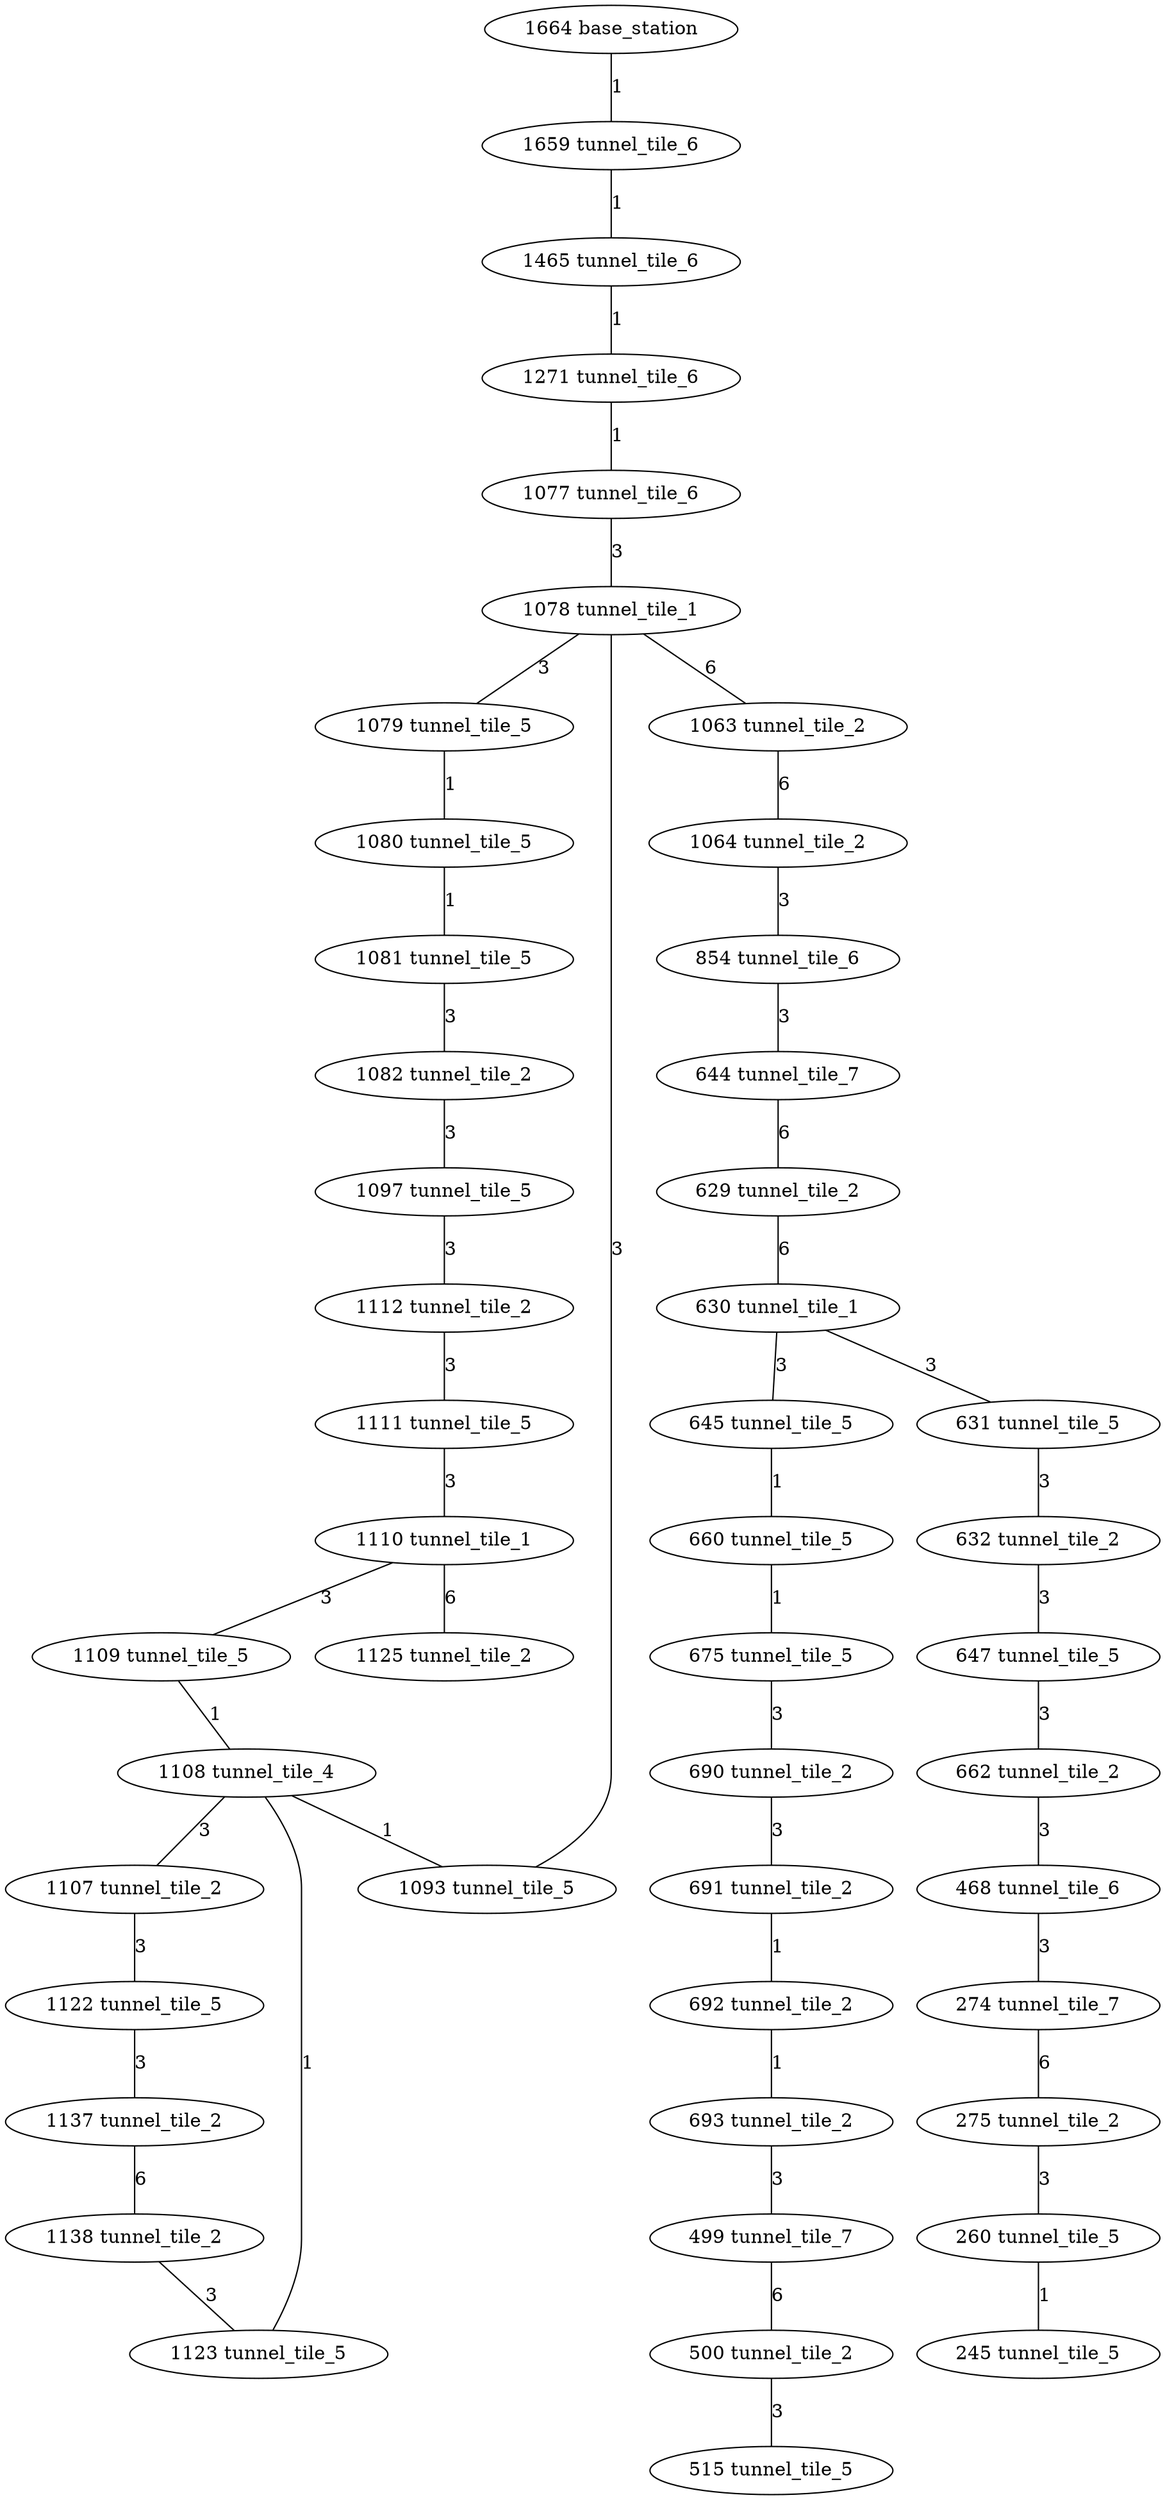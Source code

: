 
/* Visibility graph for tunnel_practice_1.world */

/* SubT tunnel parameters   */
/* <ATTRIBUTE> min_x -10.0  */
/* <ATTRIBUTE> max_x 290.0  */
/* <ATTRIBUTE> step_x 20.0  */
/* <ATTRIBUTE> min_y -130.0 */
/* <ATTRIBUTE> max_y 130.0  */
/* <ATTRIBUTE> step_y 20.0  */
/* <ATTRIBUTE> min_z -42.5  */
/* <ATTRIBUTE> max_z  2.5   */
/* <ATTRIBUTE> step_z 5     */

graph {
  /* Vertices */

  /* Base station */
  /* (-8,0,0) */
  1755 [label="1664 base_station"];
  
  /* (20,0,-5) */
  1659 [label="1659 tunnel_tile_6"];
  /* ((40,0,-10) */
  1465 [label="1465 tunnel_tile_6"];
  /* (60,0,-15) */
  1271 [label="1271 tunnel_tile_6"];
  /* (80,0,-20) */
  1077 [label="1077 tunnel_tile_6"];
  /* (100,0,-20) */
  1078 [label="1078 tunnel_tile_1"];
  /* (120,0,-20) */
  1079 [label="1079 tunnel_tile_5"];
  /* (140,0,-20) */
  1080 [label="1080 tunnel_tile_5"];
  /* (160,0,-20) */
  1081 [label="1081 tunnel_tile_5"];
  /* (180,0,-20) */
  1082 [label="1082 tunnel_tile_2"];
  /* (180,20,-20) */
  1097 [label="1097 tunnel_tile_5"];
  /* (180,40,-20) */
  1112 [label="1112 tunnel_tile_2"];
  /* (160,40,-20) */
  1111 [label="1111 tunnel_tile_5"];
  /* (140,40,-20) */
  1110 [label="1110 tunnel_tile_1"];
  /* ((120,40,-20) */
  1109 [label="1109 tunnel_tile_5"];
  
  /* (100,40,-20) */
  1108 [label="1108 tunnel_tile_4"];
  
  /* (80,40,-20) */
  1107  [label="1107 tunnel_tile_2"];
  /* (80,60,-20) */
  1122 [label="1122 tunnel_tile_5"];
  /* (80,80,-20) */
  1137 [label="1137 tunnel_tile_2"];
  /* (100,80,-20) */
  1138 [label="1138 tunnel_tile_2"];
  /* (100,60,-20) */
  1123 [label="1123 tunnel_tile_5"];
  /* (100,20,-20) */
  1093 [label="1093 tunnel_tile_5"];
  /* (140,60,-20) */
  1125 [label="1125 tunnel_tile_2"];
  /* (100,-20,-20) */
  1063 [label="1063 tunnel_tile_2"];
  /* (120,-20,-20) */
  1064 [label="1064 tunnel_tile_2"];
  /* (120,-40,-25) */
  854 [label="854 tunnel_tile_6"];
  /* (120,-60,-30) */
  644 [label="644 tunnel_tile_7"];
  /* (120,-80,-30) */
  629 [label="629 tunnel_tile_2"];
  /* (140,-80,-30) */
  630 [label="630 tunnel_tile_1"];
  /* (140,-60,-30) */
  645 [label="645 tunnel_tile_5"];
  /* (140,-40,-30) */
  660 [label="660 tunnel_tile_5"];
  /* (140,-20,-30) */
  675 [label="675 tunnel_tile_5"];
  /* (140,0,-30) */
  690 [label="690 tunnel_tile_2"];
  /* (160,0,-30) */
  691 [label="691 tunnel_tile_2"];
  /* (180,0,-30) */
  692 [label="692 tunnel_tile_2"];
  /* (200,0,-30) */
  693 [label="693 tunnel_tile_2"];
  /* (220,0,-35) */
  499 [label="499 tunnel_tile_7"];
  /* (240,0,-35) */
  500 [label="500 tunnel_tile_2"];
  /* (240,20,-35) */
  515 [label="515 tunnel_tile_5"];
  /* (160,-80,-30) */
  631 [label="631 tunnel_tile_5"];
  /* (180,-80,-30) */
  632 [label="632 tunnel_tile_2"];
  /* (180,-60,-30) */
  647 [label="647 tunnel_tile_5"];
  /* (180,-40,-30) */
  662 [label="662 tunnel_tile_2"];
  /* (200,-40,-35) */
  468 [label="468 tunnel_tile_6"];
  /* (220,-40,-40) */
  274 [label="274 tunnel_tile_7"];
  /* (240,-40,-40) */
  275 [label="275 tunnel_tile_2"];
  /* (240,-60,-40) */
  260 [label="260 tunnel_tile_5"];
  /* (240,-80,-40) */
  245 [label="245 tunnel_tile_5"];

  /* Edges */

  /* Base station */
  1755 -- 1659 [label=1]

  1659 -- 1465 [label=1];
  1465 -- 1271 [label=1];
  1271 -- 1077  [label=1];
  1077  -- 1078  [label=3];
  
  /* Intersection */
  1078 -- 1079  [label=3];
  1078 -- 1093  [label=3];
  1078 -- 1063  [label=6];
     
  1079 -- 1080  [label=1];
  1080 -- 1081  [label=1];
  1081 -- 1082  [label=3];
  1082 -- 1097  [label=3];
  1097 -- 1112  [label=3];
  1112 -- 1111  [label=3];
  1111 -- 1110  [label=3];

  /* Intersection */
  1110 -- 1109  [label=3];
  1110 -- 1125  [label=6];
  1109 -- 1108  [label=1];

  /* Intersection */
  1108  -- 1107  [label=3];
  1108  -- 1123  [label=1];
  1108  -- 1093  [label=1];
 
  1107  -- 1122  [label=3];
  1122  -- 1137  [label=3];
  1137  -- 1138  [label=6];
  1138  -- 1123  [label=3];
  1063  -- 1064  [label=6];
  1064  -- 854  [label=3];
  854  -- 644  [label=3];
  644  -- 629  [label=6];
  629  -- 630  [label=6];

  /* Intersection */
  630  -- 645  [label=3];
  630  -- 631  [label=3];
 
  645  -- 660  [label=1];
  660  -- 675  [label=1];
  675  -- 690  [label=3];
  690  -- 691  [label=3];
  691  -- 692  [label=1];
  692  -- 693  [label=1];
  693  -- 499  [label=3];
  499  -- 500  [label=6];
  500  -- 515  [label=3];
 
  631  -- 632  [label=3];
  632  -- 647  [label=3];
  647  -- 662  [label=3];
  662  -- 468  [label=3];
  468  -- 274   [label=3];
  274   -- 275   [label=6];
  275   -- 260   [label=3];
  260   -- 245   [label=1];
}